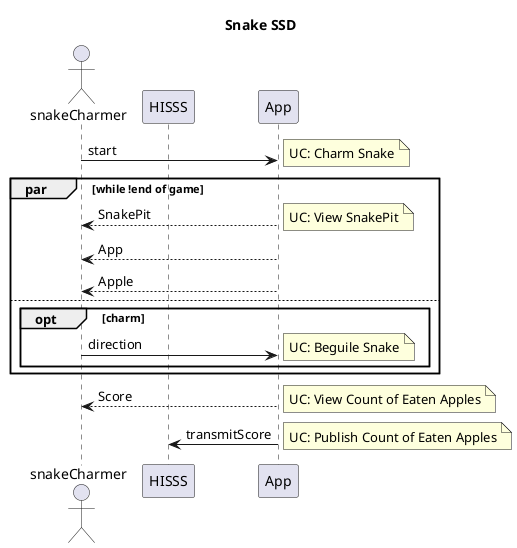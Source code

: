 @startuml
title Snake SSD
actor snakeCharmer
participant HISSS
participant App

snakeCharmer -> App: start
par while !end of game
note right:  UC: Charm Snake
snakeCharmer <-- App: SnakePit
note right: UC: View SnakePit
snakeCharmer <-- App: App
snakeCharmer <-- App: Apple
else

opt charm
snakeCharmer -> App: direction
note right: UC: Beguile Snake
end
end
snakeCharmer <-- App: Score
note right: UC: View Count of Eaten Apples
App -> HISSS: transmitScore
note right: UC: Publish Count of Eaten Apples
@enduml